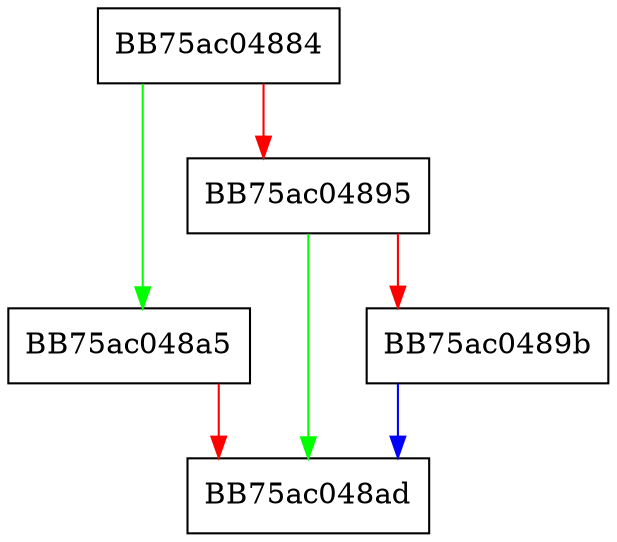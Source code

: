 digraph ZSTD_ldm_fillFastTables {
  node [shape="box"];
  graph [splines=ortho];
  BB75ac04884 -> BB75ac048a5 [color="green"];
  BB75ac04884 -> BB75ac04895 [color="red"];
  BB75ac04895 -> BB75ac048ad [color="green"];
  BB75ac04895 -> BB75ac0489b [color="red"];
  BB75ac0489b -> BB75ac048ad [color="blue"];
  BB75ac048a5 -> BB75ac048ad [color="red"];
}
